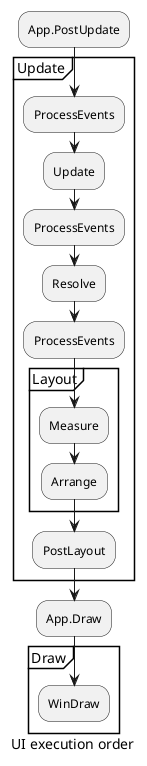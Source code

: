 @startuml UI execution order

caption UI execution order

    :App.PostUpdate;

partition Update {
    :ProcessEvents;
    :Update;
    :ProcessEvents;
    :Resolve;
    :ProcessEvents;

    partition Layout {
        :Measure;
        :Arrange;
    }

    :PostLayout;
}

    :App.Draw;

partition Draw {
    :WinDraw;
}


@enduml